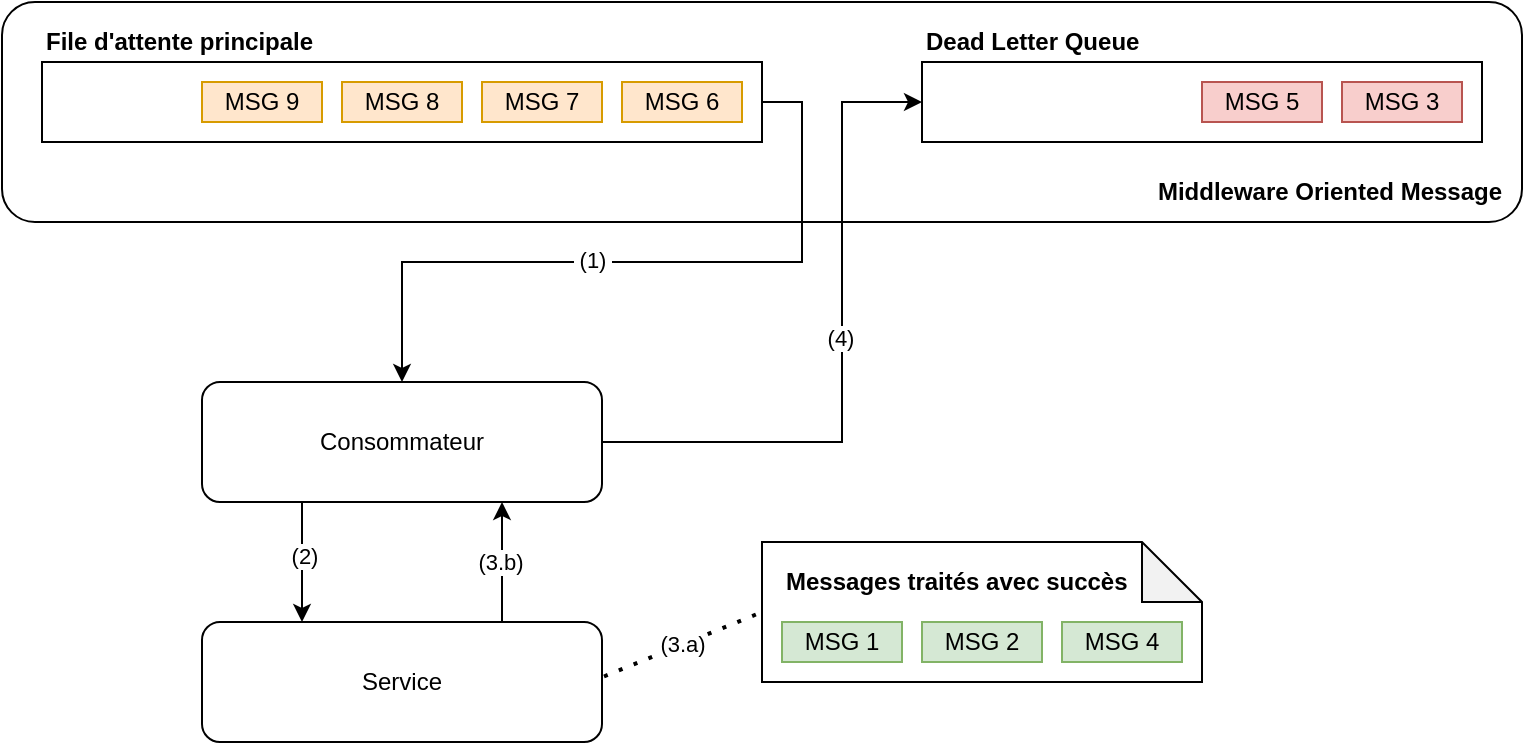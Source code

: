 <mxfile version="24.7.7">
  <diagram name="Overview" id="YrretrUeSy9x0n4MR7zK">
    <mxGraphModel dx="923" dy="605" grid="1" gridSize="10" guides="1" tooltips="1" connect="1" arrows="1" fold="1" page="1" pageScale="1" pageWidth="827" pageHeight="1169" math="0" shadow="0">
      <root>
        <mxCell id="0" />
        <mxCell id="1" parent="0" />
        <mxCell id="lmVAtQzLCsuGvMG9RFtC-13" value="" style="rounded=1;whiteSpace=wrap;html=1;" vertex="1" parent="1">
          <mxGeometry x="60" y="90" width="760" height="110" as="geometry" />
        </mxCell>
        <mxCell id="lmVAtQzLCsuGvMG9RFtC-1" value="" style="rounded=0;whiteSpace=wrap;html=1;" vertex="1" parent="1">
          <mxGeometry x="80" y="120" width="360" height="40" as="geometry" />
        </mxCell>
        <mxCell id="lmVAtQzLCsuGvMG9RFtC-2" value="MSG 7" style="rounded=0;whiteSpace=wrap;html=1;fillColor=#ffe6cc;strokeColor=#d79b00;" vertex="1" parent="1">
          <mxGeometry x="300" y="130" width="60" height="20" as="geometry" />
        </mxCell>
        <mxCell id="lmVAtQzLCsuGvMG9RFtC-3" value="MSG 6" style="rounded=0;whiteSpace=wrap;html=1;fillColor=#ffe6cc;strokeColor=#d79b00;" vertex="1" parent="1">
          <mxGeometry x="370" y="130" width="60" height="20" as="geometry" />
        </mxCell>
        <mxCell id="lmVAtQzLCsuGvMG9RFtC-4" value="MSG 8" style="rounded=0;whiteSpace=wrap;html=1;fillColor=#ffe6cc;strokeColor=#d79b00;" vertex="1" parent="1">
          <mxGeometry x="230" y="130" width="60" height="20" as="geometry" />
        </mxCell>
        <mxCell id="lmVAtQzLCsuGvMG9RFtC-5" value="MSG 9" style="rounded=0;whiteSpace=wrap;html=1;fillColor=#ffe6cc;strokeColor=#d79b00;" vertex="1" parent="1">
          <mxGeometry x="160" y="130" width="60" height="20" as="geometry" />
        </mxCell>
        <mxCell id="lmVAtQzLCsuGvMG9RFtC-6" value="" style="rounded=0;whiteSpace=wrap;html=1;" vertex="1" parent="1">
          <mxGeometry x="520" y="120" width="280" height="40" as="geometry" />
        </mxCell>
        <mxCell id="lmVAtQzLCsuGvMG9RFtC-7" value="Consommateur" style="rounded=1;whiteSpace=wrap;html=1;" vertex="1" parent="1">
          <mxGeometry x="160" y="280" width="200" height="60" as="geometry" />
        </mxCell>
        <mxCell id="lmVAtQzLCsuGvMG9RFtC-8" value="Service" style="rounded=1;whiteSpace=wrap;html=1;" vertex="1" parent="1">
          <mxGeometry x="160" y="400" width="200" height="60" as="geometry" />
        </mxCell>
        <mxCell id="lmVAtQzLCsuGvMG9RFtC-19" value="" style="shape=note;whiteSpace=wrap;html=1;backgroundOutline=1;darkOpacity=0.05;" vertex="1" parent="1">
          <mxGeometry x="440" y="360" width="220" height="70" as="geometry" />
        </mxCell>
        <mxCell id="lmVAtQzLCsuGvMG9RFtC-9" value="" style="endArrow=classic;html=1;rounded=0;exitX=1;exitY=0.5;exitDx=0;exitDy=0;entryX=0.5;entryY=0;entryDx=0;entryDy=0;" edge="1" parent="1" source="lmVAtQzLCsuGvMG9RFtC-1" target="lmVAtQzLCsuGvMG9RFtC-7">
          <mxGeometry width="50" height="50" relative="1" as="geometry">
            <mxPoint x="480" y="300" as="sourcePoint" />
            <mxPoint x="530" y="250" as="targetPoint" />
            <Array as="points">
              <mxPoint x="460" y="140" />
              <mxPoint x="460" y="220" />
              <mxPoint x="260" y="220" />
            </Array>
          </mxGeometry>
        </mxCell>
        <mxCell id="lmVAtQzLCsuGvMG9RFtC-27" value="&amp;nbsp;(1)&amp;nbsp;" style="edgeLabel;html=1;align=center;verticalAlign=middle;resizable=0;points=[];" vertex="1" connectable="0" parent="lmVAtQzLCsuGvMG9RFtC-9">
          <mxGeometry x="0.139" y="-1" relative="1" as="geometry">
            <mxPoint as="offset" />
          </mxGeometry>
        </mxCell>
        <mxCell id="lmVAtQzLCsuGvMG9RFtC-10" value="" style="endArrow=classic;html=1;rounded=0;exitX=0.25;exitY=1;exitDx=0;exitDy=0;entryX=0.25;entryY=0;entryDx=0;entryDy=0;" edge="1" parent="1" source="lmVAtQzLCsuGvMG9RFtC-7" target="lmVAtQzLCsuGvMG9RFtC-8">
          <mxGeometry width="50" height="50" relative="1" as="geometry">
            <mxPoint x="480" y="300" as="sourcePoint" />
            <mxPoint x="530" y="250" as="targetPoint" />
          </mxGeometry>
        </mxCell>
        <mxCell id="lmVAtQzLCsuGvMG9RFtC-28" value="(2)" style="edgeLabel;html=1;align=center;verticalAlign=middle;resizable=0;points=[];" vertex="1" connectable="0" parent="lmVAtQzLCsuGvMG9RFtC-10">
          <mxGeometry x="-0.1" y="1" relative="1" as="geometry">
            <mxPoint as="offset" />
          </mxGeometry>
        </mxCell>
        <mxCell id="lmVAtQzLCsuGvMG9RFtC-11" value="" style="endArrow=classic;html=1;rounded=0;exitX=0.75;exitY=0;exitDx=0;exitDy=0;entryX=0.75;entryY=1;entryDx=0;entryDy=0;" edge="1" parent="1" source="lmVAtQzLCsuGvMG9RFtC-8" target="lmVAtQzLCsuGvMG9RFtC-7">
          <mxGeometry width="50" height="50" relative="1" as="geometry">
            <mxPoint x="480" y="300" as="sourcePoint" />
            <mxPoint x="530" y="250" as="targetPoint" />
          </mxGeometry>
        </mxCell>
        <mxCell id="lmVAtQzLCsuGvMG9RFtC-29" value="(3.b)" style="edgeLabel;html=1;align=center;verticalAlign=middle;resizable=0;points=[];" vertex="1" connectable="0" parent="lmVAtQzLCsuGvMG9RFtC-11">
          <mxGeometry y="1" relative="1" as="geometry">
            <mxPoint as="offset" />
          </mxGeometry>
        </mxCell>
        <mxCell id="lmVAtQzLCsuGvMG9RFtC-12" value="" style="endArrow=classic;html=1;rounded=0;exitX=1;exitY=0.5;exitDx=0;exitDy=0;entryX=0;entryY=0.5;entryDx=0;entryDy=0;" edge="1" parent="1" source="lmVAtQzLCsuGvMG9RFtC-7" target="lmVAtQzLCsuGvMG9RFtC-6">
          <mxGeometry width="50" height="50" relative="1" as="geometry">
            <mxPoint x="480" y="300" as="sourcePoint" />
            <mxPoint x="530" y="250" as="targetPoint" />
            <Array as="points">
              <mxPoint x="480" y="310" />
              <mxPoint x="480" y="140" />
            </Array>
          </mxGeometry>
        </mxCell>
        <mxCell id="lmVAtQzLCsuGvMG9RFtC-30" value="(4)" style="edgeLabel;html=1;align=center;verticalAlign=middle;resizable=0;points=[];" vertex="1" connectable="0" parent="lmVAtQzLCsuGvMG9RFtC-12">
          <mxGeometry x="0.042" y="1" relative="1" as="geometry">
            <mxPoint as="offset" />
          </mxGeometry>
        </mxCell>
        <mxCell id="lmVAtQzLCsuGvMG9RFtC-14" value="MSG 1" style="rounded=0;whiteSpace=wrap;html=1;fillColor=#d5e8d4;strokeColor=#82b366;" vertex="1" parent="1">
          <mxGeometry x="450" y="400" width="60" height="20" as="geometry" />
        </mxCell>
        <mxCell id="lmVAtQzLCsuGvMG9RFtC-15" value="MSG 2" style="rounded=0;whiteSpace=wrap;html=1;fillColor=#d5e8d4;strokeColor=#82b366;" vertex="1" parent="1">
          <mxGeometry x="520" y="400" width="60" height="20" as="geometry" />
        </mxCell>
        <mxCell id="lmVAtQzLCsuGvMG9RFtC-16" value="MSG 4" style="rounded=0;whiteSpace=wrap;html=1;fillColor=#d5e8d4;strokeColor=#82b366;" vertex="1" parent="1">
          <mxGeometry x="590" y="400" width="60" height="20" as="geometry" />
        </mxCell>
        <mxCell id="lmVAtQzLCsuGvMG9RFtC-17" value="MSG 3" style="rounded=0;whiteSpace=wrap;html=1;fillColor=#f8cecc;strokeColor=#b85450;" vertex="1" parent="1">
          <mxGeometry x="730" y="130" width="60" height="20" as="geometry" />
        </mxCell>
        <mxCell id="lmVAtQzLCsuGvMG9RFtC-18" value="MSG 5" style="rounded=0;whiteSpace=wrap;html=1;fillColor=#f8cecc;strokeColor=#b85450;" vertex="1" parent="1">
          <mxGeometry x="660" y="130" width="60" height="20" as="geometry" />
        </mxCell>
        <mxCell id="lmVAtQzLCsuGvMG9RFtC-20" value="&lt;b&gt;&lt;font style=&quot;font-size: 12px;&quot;&gt;Messages traités avec succès&lt;/font&gt;&lt;/b&gt;" style="text;html=1;align=left;verticalAlign=middle;whiteSpace=wrap;rounded=0;" vertex="1" parent="1">
          <mxGeometry x="450" y="370" width="180" height="20" as="geometry" />
        </mxCell>
        <mxCell id="lmVAtQzLCsuGvMG9RFtC-23" value="(3.a)" style="endArrow=none;dashed=1;html=1;dashPattern=1 3;strokeWidth=2;rounded=0;exitX=1.005;exitY=0.454;exitDx=0;exitDy=0;exitPerimeter=0;entryX=0;entryY=0.5;entryDx=0;entryDy=0;entryPerimeter=0;" edge="1" parent="1" source="lmVAtQzLCsuGvMG9RFtC-8" target="lmVAtQzLCsuGvMG9RFtC-19">
          <mxGeometry width="50" height="50" relative="1" as="geometry">
            <mxPoint x="470" y="450" as="sourcePoint" />
            <mxPoint x="520" y="400" as="targetPoint" />
          </mxGeometry>
        </mxCell>
        <mxCell id="lmVAtQzLCsuGvMG9RFtC-24" value="&lt;b&gt;File d&#39;attente principale&lt;/b&gt;" style="text;html=1;align=left;verticalAlign=middle;whiteSpace=wrap;rounded=0;" vertex="1" parent="1">
          <mxGeometry x="80" y="100" width="150" height="20" as="geometry" />
        </mxCell>
        <mxCell id="lmVAtQzLCsuGvMG9RFtC-25" value="&lt;b&gt;Dead Letter Queue&lt;/b&gt;" style="text;html=1;align=left;verticalAlign=middle;whiteSpace=wrap;rounded=0;" vertex="1" parent="1">
          <mxGeometry x="520" y="100" width="150" height="20" as="geometry" />
        </mxCell>
        <mxCell id="lmVAtQzLCsuGvMG9RFtC-26" value="&lt;b&gt;Middleware Oriented Message&lt;/b&gt;" style="text;html=1;align=center;verticalAlign=middle;whiteSpace=wrap;rounded=0;" vertex="1" parent="1">
          <mxGeometry x="621" y="170" width="206" height="30" as="geometry" />
        </mxCell>
      </root>
    </mxGraphModel>
  </diagram>
</mxfile>
